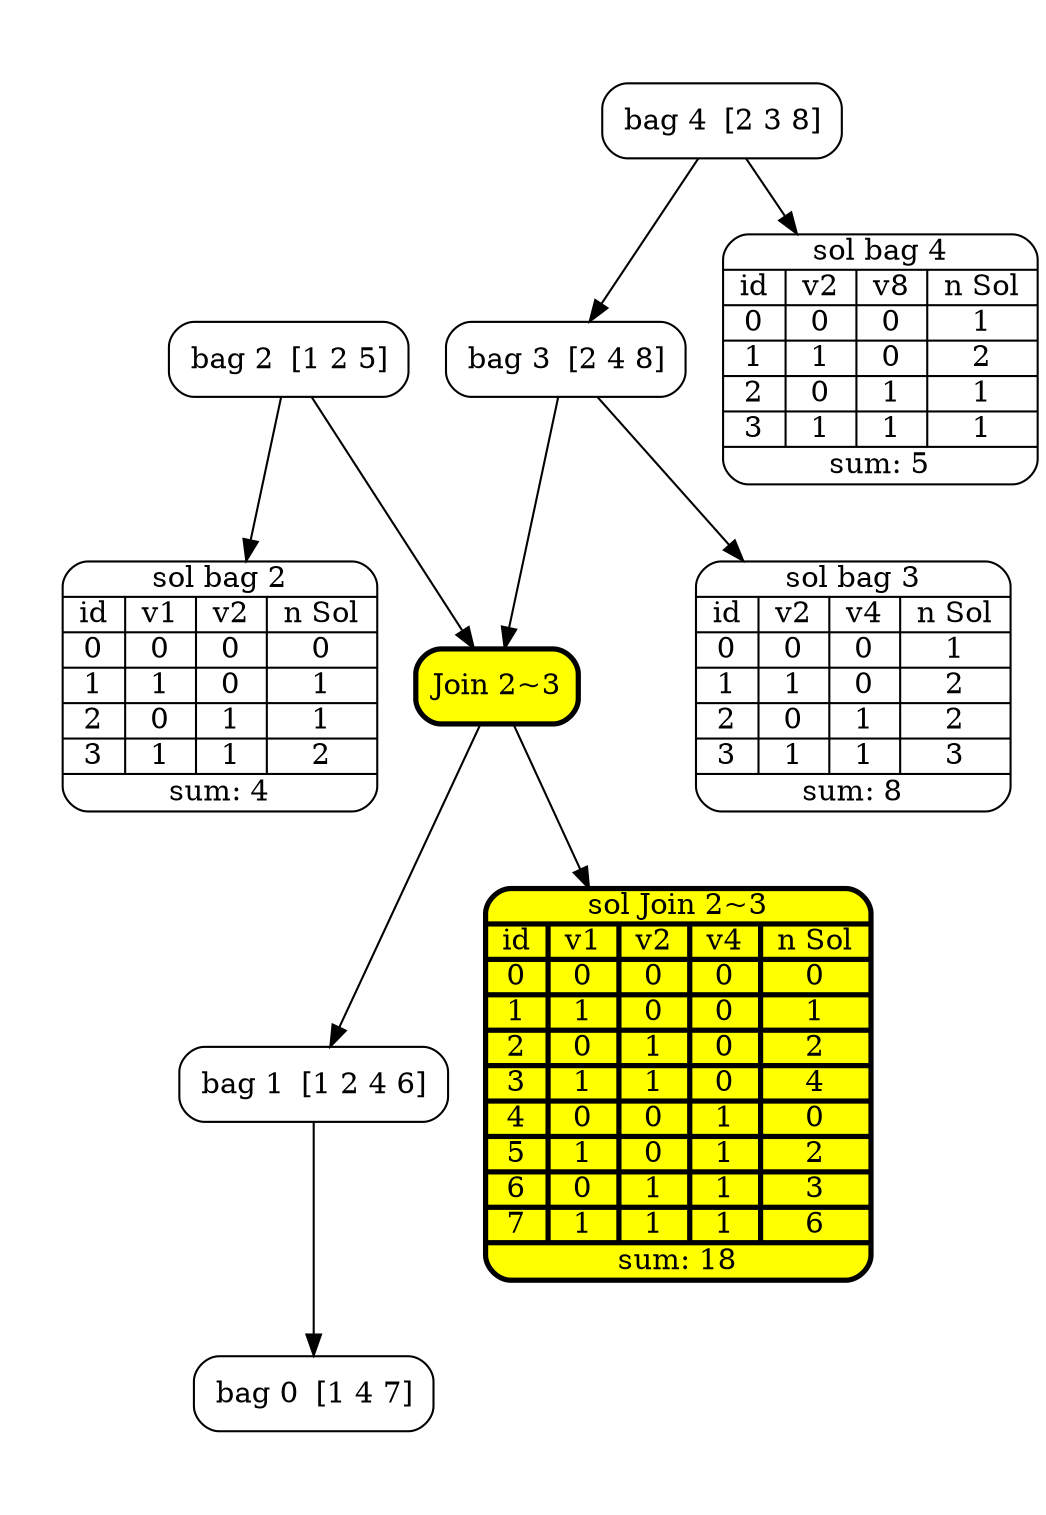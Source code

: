 strict digraph structs {
	graph [bb="0,0,438.08,644",
		dpi=250,
		margin="0,0.5"
	];
	node [fillcolor=white,
		label="\N",
		margin="0.11,0.01",
		shape=box,
		style="rounded,filled"
	];
	"bag 0"	[height=0.5,
		label=<<TABLE BORDER="0" CELLBORDER="0" CELLSPACING="0">
              <TR><TD BGCOLOR="white">bag 0</TD><TD PORT="anchor"></TD><TD>[1 4 7]</TD></TR></TABLE>>,
		penwidth=1.0,
		pos="131.58,18",
		width=1.3333];
	"bag 1"	[height=0.5,
		label=<<TABLE BORDER="0" CELLBORDER="0" CELLSPACING="0">
              <TR><TD BGCOLOR="white">bag 1</TD><TD PORT="anchor"></TD><TD>[1 2 4 6]</TD></TR></TABLE>>,
		penwidth=1.0,
		pos="131.58,166",
		width=1.4861];
	"bag 1" -> "bag 0"	[pos="e,131.58,36.378 131.58,147.97 131.58,123.04 131.58,76.374 131.58,46.537"];
	"bag 2"	[height=0.5,
		label=<<TABLE BORDER="0" CELLBORDER="0" CELLSPACING="0">
              <TR><TD BGCOLOR="white">bag 2</TD><TD PORT="anchor"></TD><TD>[1 2 5]</TD></TR></TABLE>>,
		penwidth=1.0,
		pos="123.58,512",
		width=1.3333];
	"bag 2" -> "bag 1"	[constraint=false,
		pos="e,107.81,184.32 92.59,493.99 66.594,477.77 31.272,450.7 15.582,416 -6.393,367.4 -3.5151,345.8 15.582,296 32.366,252.23 71.617,214 \
99.813,190.75",
		style=invis];
	sol2	[height=1.6667,
		label="{sol bag 2|{{id|0|1|2|3}|{v1|0|1|0|1}|{v2|0|0|1|1}|{n Sol|0|1|1|2}}|sum: 4}",
		penwidth=1.0,
		pos="91.582,356",
		rects="25.082,398.5,158.08,415.5 25.082,381.5,52.082,398.5 25.082,364.5,52.082,381.5 25.082,347.5,52.082,364.5 25.082,330.5,52.082,347.5 \
25.082,313.5,52.082,330.5 52.082,381.5,82.082,398.5 52.082,364.5,82.082,381.5 52.082,347.5,82.082,364.5 52.082,330.5,82.082,347.5 \
52.082,313.5,82.082,330.5 82.082,381.5,112.08,398.5 82.082,364.5,112.08,381.5 82.082,347.5,112.08,364.5 82.082,330.5,112.08,347.5 \
82.082,313.5,112.08,330.5 112.08,381.5,158.08,398.5 112.08,364.5,158.08,381.5 112.08,347.5,158.08,364.5 112.08,330.5,158.08,347.5 \
112.08,313.5,158.08,330.5 25.082,296.5,158.08,313.5",
		shape=record,
		width=1.8472];
	"bag 2" -> sol2	[pos="e,103.76,415.61 120.03,493.93 116.57,477.27 111.07,450.81 105.83,425.57"];
	"Join 2~3"	[fillcolor=yellow,
		height=0.5,
		penwidth=2.5,
		pos="208.58,356",
		width=0.88889];
	"bag 2" -> "Join 2~3"	[pos="e,199.12,374.15 133,493.93 147.81,467.1 176.64,414.88 194.09,383.25"];
	"bag 3"	[height=0.5,
		label=<<TABLE BORDER="0" CELLBORDER="0" CELLSPACING="0">
              <TR><TD BGCOLOR="white">bag 3</TD><TD PORT="anchor"></TD><TD>[2 4 8]</TD></TR></TABLE>>,
		penwidth=1.0,
		pos="238.58,512",
		width=1.3333];
	"bag 3" -> "bag 1"	[constraint=false,
		pos="e,140.52,184.27 245.13,493.79 258.55,455.52 285.04,361.59 249.58,296 235.69,270.3 215.4,280.49 194.58,260 174.42,240.16 156.89,212.95 \
145.47,193.09",
		style=invis];
	sol3	[height=1.6667,
		label="{sol bag 3|{{id|0|1|2|3}|{v2|0|1|0|1}|{v4|0|0|1|1}|{n Sol|1|2|2|3}}|sum: 8}",
		penwidth=1.0,
		pos="363.58,356",
		rects="297.08,398.5,430.08,415.5 297.08,381.5,324.08,398.5 297.08,364.5,324.08,381.5 297.08,347.5,324.08,364.5 297.08,330.5,324.08,347.5 \
297.08,313.5,324.08,330.5 324.08,381.5,354.08,398.5 324.08,364.5,354.08,381.5 324.08,347.5,354.08,364.5 324.08,330.5,354.08,347.5 \
324.08,313.5,354.08,330.5 354.08,381.5,384.08,398.5 354.08,364.5,384.08,381.5 354.08,347.5,384.08,364.5 354.08,330.5,384.08,347.5 \
354.08,313.5,384.08,330.5 384.08,381.5,430.08,398.5 384.08,364.5,430.08,381.5 384.08,347.5,430.08,364.5 384.08,330.5,430.08,347.5 \
384.08,313.5,430.08,330.5 297.08,296.5,430.08,313.5",
		shape=record,
		width=1.8472];
	"bag 3" -> sol3	[pos="e,316.01,415.61 252.44,493.93 266.32,476.83 288.58,449.4 309.55,423.57"];
	"bag 3" -> "Join 2~3"	[pos="e,211.92,374.15 235.26,493.93 230.08,467.34 220.03,415.78 213.86,384.07"];
	"bag 4"	[height=0.5,
		label=<<TABLE BORDER="0" CELLBORDER="0" CELLSPACING="0">
              <TR><TD BGCOLOR="white">bag 4</TD><TD PORT="anchor"></TD><TD>[2 3 8]</TD></TR></TABLE>>,
		penwidth=1.0,
		pos="304.58,626",
		width=1.3333];
	"bag 4" -> "bag 3"	[pos="e,248.7,530.17 294.56,607.99 283.75,589.65 266.42,560.24 253.9,539"];
	sol4	[height=1.6667,
		label="{sol bag 4|{{id|0|1|2|3}|{v2|0|1|0|1}|{v8|0|0|1|1}|{n Sol|1|2|1|1}}|sum: 5}",
		penwidth=1.0,
		pos="371.58,512",
		rects="305.08,554.5,438.08,571.5 305.08,537.5,332.08,554.5 305.08,520.5,332.08,537.5 305.08,503.5,332.08,520.5 305.08,486.5,332.08,503.5 \
305.08,469.5,332.08,486.5 332.08,537.5,362.08,554.5 332.08,520.5,362.08,537.5 332.08,503.5,362.08,520.5 332.08,486.5,362.08,503.5 \
332.08,469.5,362.08,486.5 362.08,537.5,392.08,554.5 362.08,520.5,392.08,537.5 362.08,503.5,392.08,520.5 362.08,486.5,392.08,503.5 \
362.08,469.5,392.08,486.5 392.08,537.5,438.08,554.5 392.08,520.5,438.08,537.5 392.08,503.5,438.08,520.5 392.08,486.5,438.08,503.5 \
392.08,469.5,438.08,486.5 305.08,452.5,438.08,469.5",
		shape=record,
		width=1.8472];
	"bag 4" -> sol4	[pos="e,336.54,571.58 314.76,607.99 319.39,600.24 325.21,590.52 331.33,580.28"];
	"solJoin2~3"	[fillcolor=yellow,
		height=2.6111,
		label="{sol Join 2~3|{{id|0|1|2|3|4|5|6|7}|{v1|0|1|0|1|0|1|0|1}|{v2|0|0|1|1|0|0|1|1}|{v4|0|0|0|0|1|1|1|1}|{n Sol|0|1|2|4|0|2|3|6}}|sum: \
18}",
		penwidth=2.5,
		pos="284.58,166",
		rects="203.08,242.5,366.08,259.5 203.08,225.5,230.08,242.5 203.08,208.5,230.08,225.5 203.08,191.5,230.08,208.5 203.08,174.5,230.08,191.5 \
203.08,157.5,230.08,174.5 203.08,140.5,230.08,157.5 203.08,123.5,230.08,140.5 203.08,106.5,230.08,123.5 203.08,89.5,230.08,106.5 \
230.08,225.5,260.08,242.5 230.08,208.5,260.08,225.5 230.08,191.5,260.08,208.5 230.08,174.5,260.08,191.5 230.08,157.5,260.08,174.5 \
230.08,140.5,260.08,157.5 230.08,123.5,260.08,140.5 230.08,106.5,260.08,123.5 230.08,89.5,260.08,106.5 260.08,225.5,290.08,242.5 \
260.08,208.5,290.08,225.5 260.08,191.5,290.08,208.5 260.08,174.5,290.08,191.5 260.08,157.5,290.08,174.5 260.08,140.5,290.08,157.5 \
260.08,123.5,290.08,140.5 260.08,106.5,290.08,123.5 260.08,89.5,290.08,106.5 290.08,225.5,320.08,242.5 290.08,208.5,320.08,225.5 \
290.08,191.5,320.08,208.5 290.08,174.5,320.08,191.5 290.08,157.5,320.08,174.5 290.08,140.5,320.08,157.5 290.08,123.5,320.08,140.5 \
290.08,106.5,320.08,123.5 290.08,89.5,320.08,106.5 320.08,225.5,366.08,242.5 320.08,208.5,366.08,225.5 320.08,191.5,366.08,208.5 \
320.08,174.5,366.08,191.5 320.08,157.5,366.08,174.5 320.08,140.5,366.08,157.5 320.08,123.5,366.08,140.5 320.08,106.5,366.08,123.5 \
320.08,89.5,366.08,106.5 203.08,72.5,366.08,89.5",
		shape=record,
		width=2.2639];
	"Join 2~3" -> "bag 1"	[pos="e,138.59,184.11 201.61,337.98 188.16,305.14 158.53,232.79 142.46,193.56"];
	"Join 2~3" -> "solJoin2~3"	[pos="e,247.18,259.51 215.46,337.98 222.03,321.73 232.51,295.81 243.34,269.01"];
}
